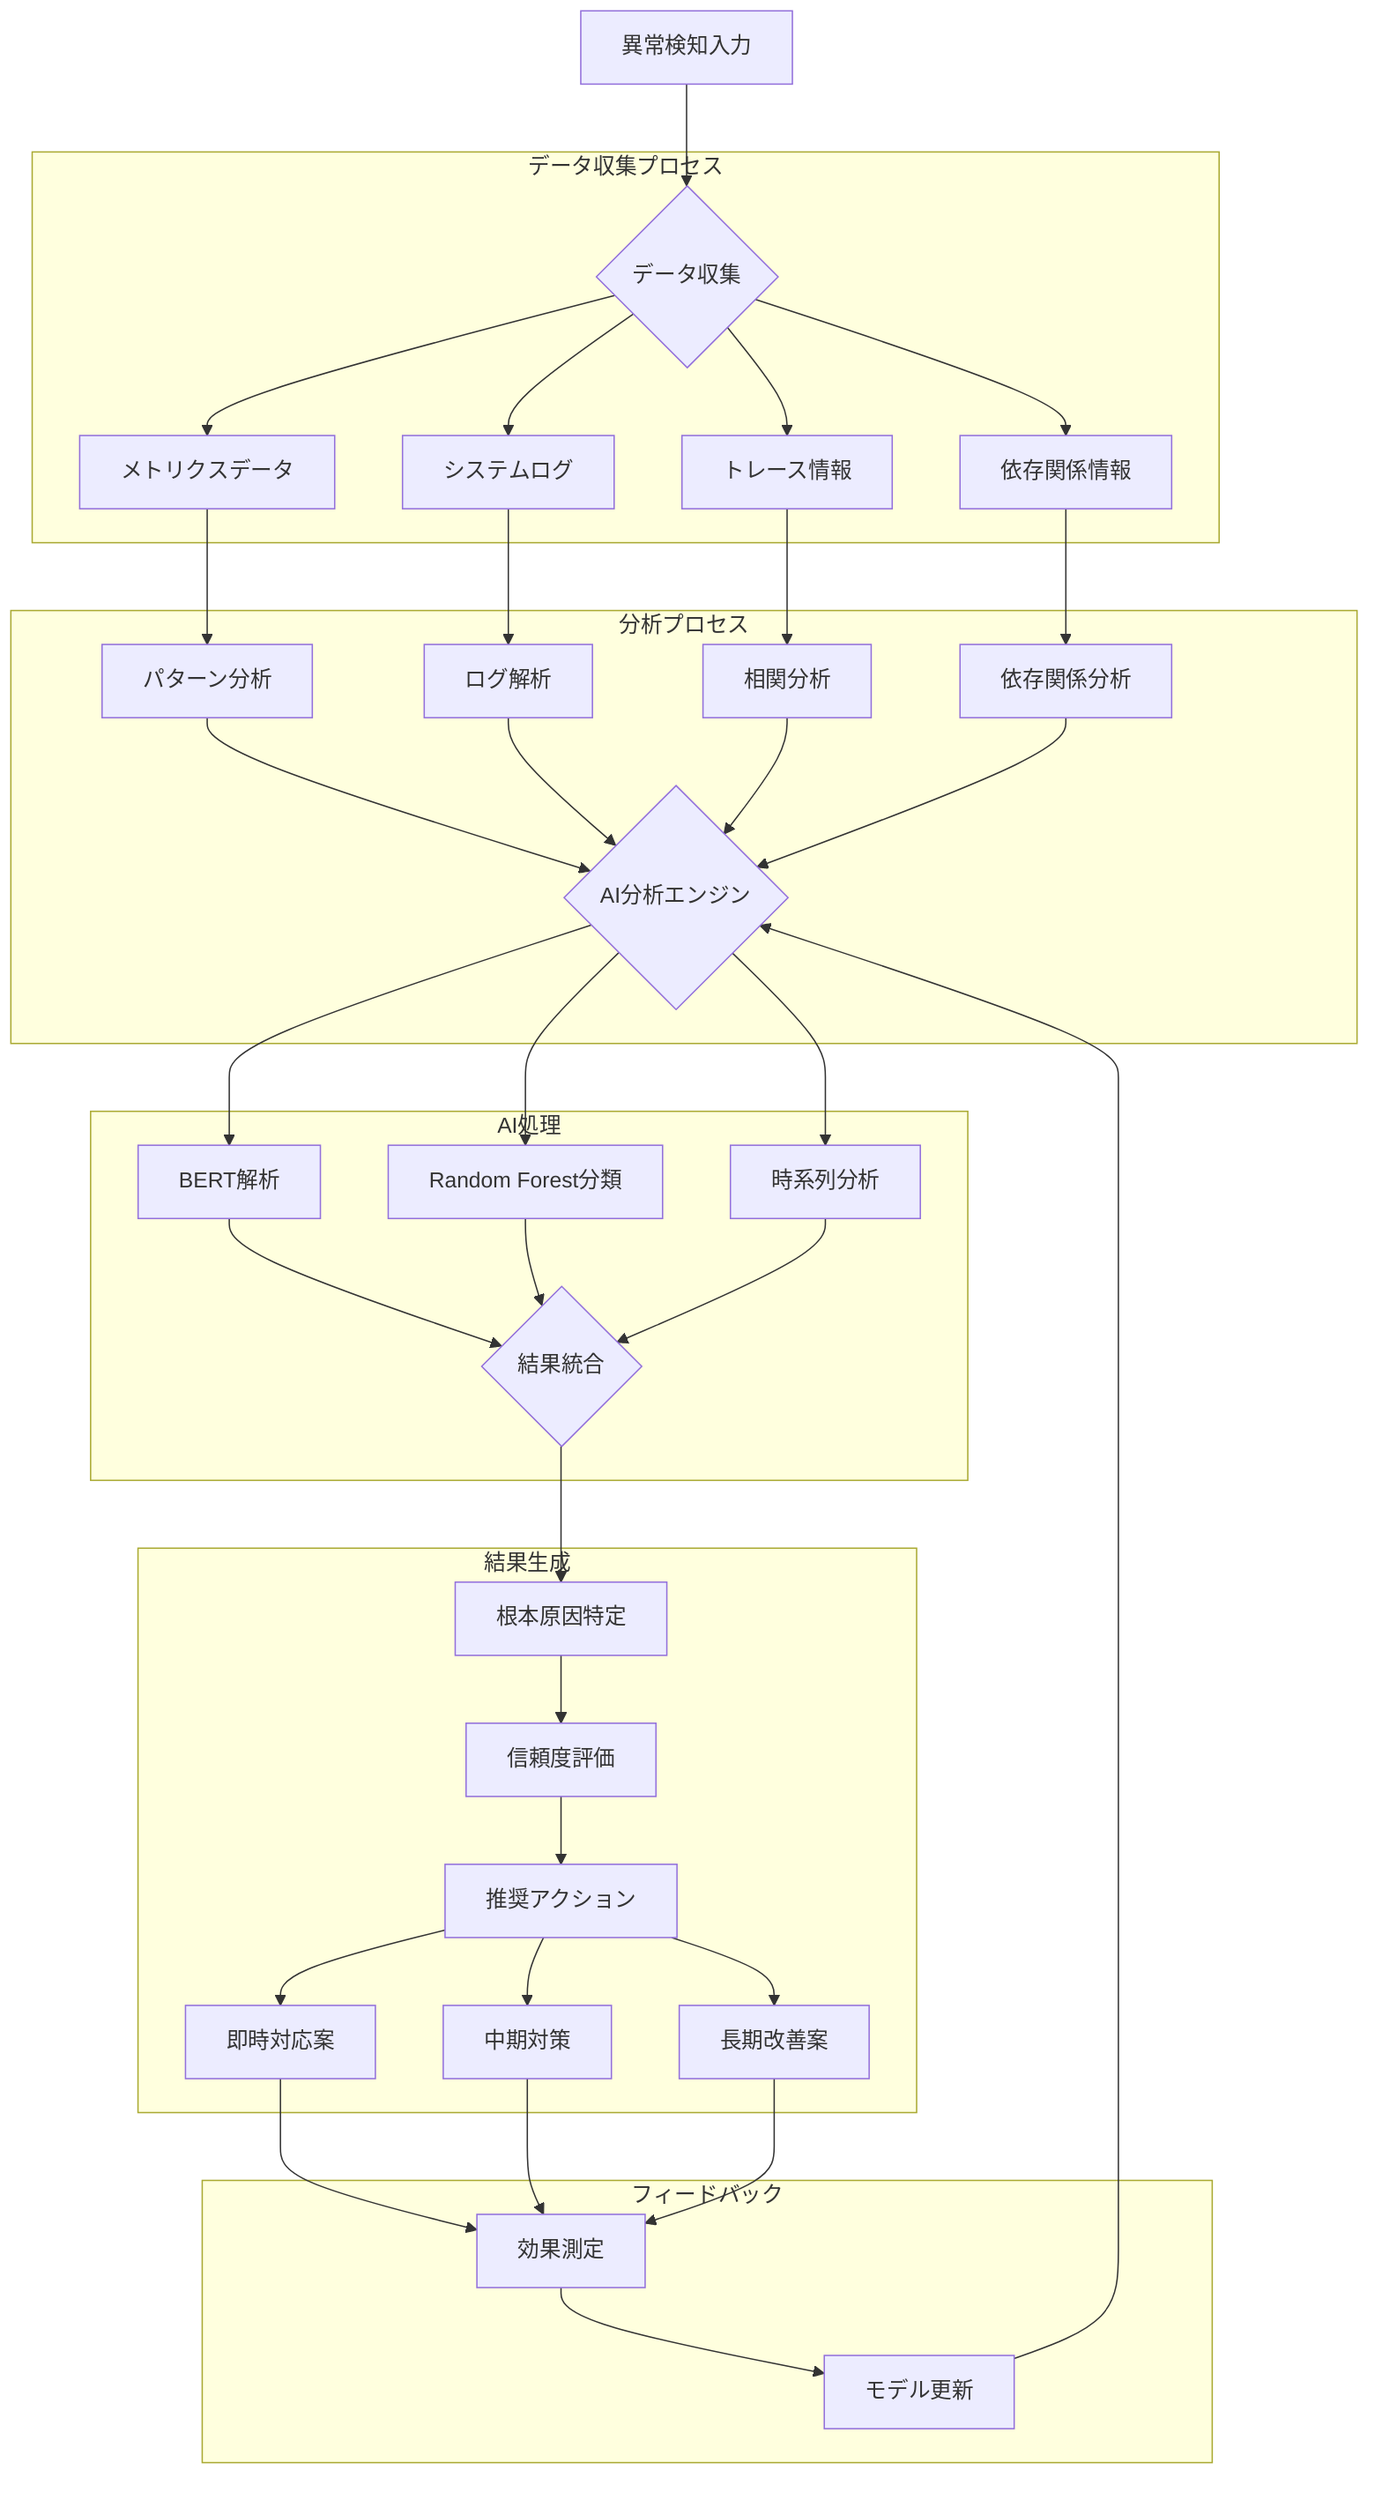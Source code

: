 flowchart TB
    A[異常検知入力] --> B{データ収集}
    
    subgraph Collection[データ収集プロセス]
        B --> C[メトリクスデータ]
        B --> D[システムログ]
        B --> E[トレース情報]
        B --> F[依存関係情報]
    end
    
    subgraph Analysis[分析プロセス]
        C --> G[パターン分析]
        D --> H[ログ解析]
        E --> I[相関分析]
        F --> J[依存関係分析]
        
        G --> K{AI分析エンジン}
        H --> K
        I --> K
        J --> K
    end
    
    subgraph AI[AI処理]
        K --> L[BERT解析]
        K --> M[Random Forest分類]
        K --> N[時系列分析]
        
        L --> O{結果統合}
        M --> O
        N --> O
    end
    
    subgraph Results[結果生成]
        O --> P[根本原因特定]
        P --> Q[信頼度評価]
        Q --> R[推奨アクション]
        
        R --> S[即時対応案]
        R --> T[中期対策]
        R --> U[長期改善案]
    end
    
    subgraph Feedback[フィードバック]
        S --> V[効果測定]
        T --> V
        U --> V
        V --> W[モデル更新]
        W --> K
    end